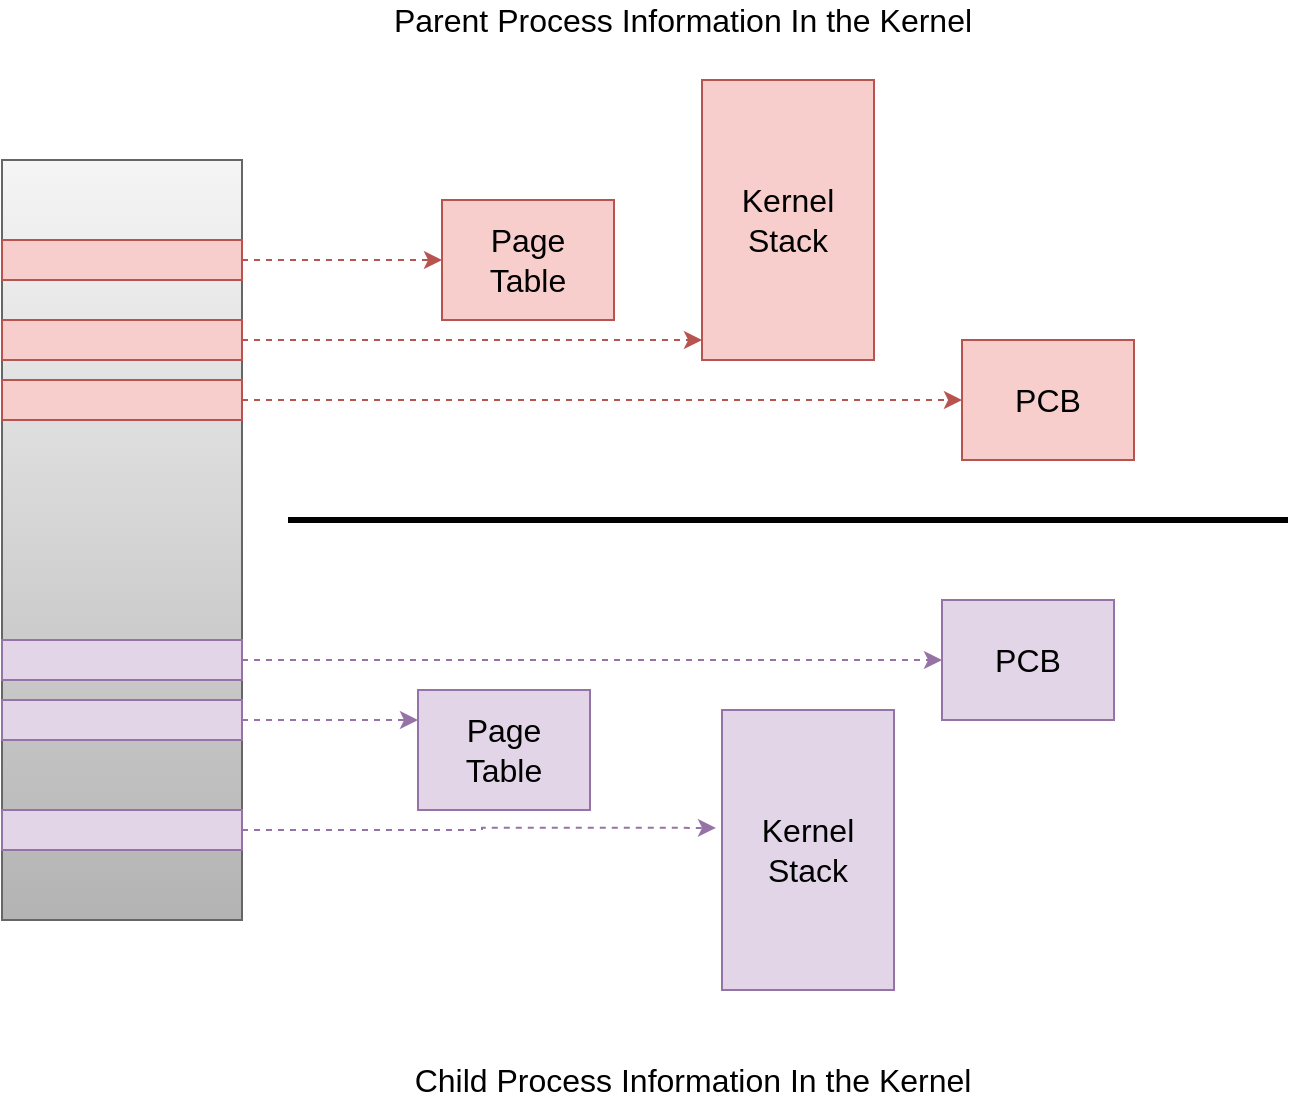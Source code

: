 <mxfile version="13.4.2" type="github">
  <diagram id="GdgfJNkPGug23kDMADjp" name="Page-1">
    <mxGraphModel dx="2066" dy="1154" grid="1" gridSize="10" guides="1" tooltips="1" connect="1" arrows="1" fold="1" page="1" pageScale="1" pageWidth="827" pageHeight="1169" math="0" shadow="0">
      <root>
        <mxCell id="0" />
        <mxCell id="1" parent="0" />
        <mxCell id="ajo63VWfuF_ObfIZbQrC-1" value="" style="rounded=0;whiteSpace=wrap;html=1;gradientColor=#b3b3b3;fillColor=#f5f5f5;strokeColor=#666666;" vertex="1" parent="1">
          <mxGeometry x="120" y="240" width="120" height="380" as="geometry" />
        </mxCell>
        <mxCell id="ajo63VWfuF_ObfIZbQrC-20" style="edgeStyle=orthogonalEdgeStyle;rounded=0;orthogonalLoop=1;jettySize=auto;html=1;entryX=0;entryY=0.5;entryDx=0;entryDy=0;dashed=1;fillColor=#f8cecc;strokeColor=#b85450;" edge="1" parent="1" source="ajo63VWfuF_ObfIZbQrC-2" target="ajo63VWfuF_ObfIZbQrC-8">
          <mxGeometry relative="1" as="geometry" />
        </mxCell>
        <mxCell id="ajo63VWfuF_ObfIZbQrC-2" value="" style="rounded=0;whiteSpace=wrap;html=1;fillColor=#f8cecc;strokeColor=#b85450;" vertex="1" parent="1">
          <mxGeometry x="120" y="280" width="120" height="20" as="geometry" />
        </mxCell>
        <mxCell id="ajo63VWfuF_ObfIZbQrC-21" style="edgeStyle=orthogonalEdgeStyle;rounded=0;orthogonalLoop=1;jettySize=auto;html=1;entryX=0;entryY=0.929;entryDx=0;entryDy=0;entryPerimeter=0;dashed=1;fillColor=#f8cecc;strokeColor=#b85450;" edge="1" parent="1" source="ajo63VWfuF_ObfIZbQrC-3" target="ajo63VWfuF_ObfIZbQrC-9">
          <mxGeometry relative="1" as="geometry" />
        </mxCell>
        <mxCell id="ajo63VWfuF_ObfIZbQrC-3" value="" style="rounded=0;whiteSpace=wrap;html=1;fillColor=#f8cecc;strokeColor=#b85450;" vertex="1" parent="1">
          <mxGeometry x="120" y="320" width="120" height="20" as="geometry" />
        </mxCell>
        <mxCell id="ajo63VWfuF_ObfIZbQrC-19" style="edgeStyle=orthogonalEdgeStyle;rounded=0;orthogonalLoop=1;jettySize=auto;html=1;dashed=1;fillColor=#f8cecc;strokeColor=#b85450;" edge="1" parent="1" source="ajo63VWfuF_ObfIZbQrC-4" target="ajo63VWfuF_ObfIZbQrC-10">
          <mxGeometry relative="1" as="geometry" />
        </mxCell>
        <mxCell id="ajo63VWfuF_ObfIZbQrC-4" value="" style="rounded=0;whiteSpace=wrap;html=1;fillColor=#f8cecc;strokeColor=#b85450;" vertex="1" parent="1">
          <mxGeometry x="120" y="350" width="120" height="20" as="geometry" />
        </mxCell>
        <mxCell id="ajo63VWfuF_ObfIZbQrC-22" style="edgeStyle=orthogonalEdgeStyle;rounded=0;orthogonalLoop=1;jettySize=auto;html=1;dashed=1;fillColor=#e1d5e7;strokeColor=#9673a6;" edge="1" parent="1" source="ajo63VWfuF_ObfIZbQrC-5" target="ajo63VWfuF_ObfIZbQrC-17">
          <mxGeometry relative="1" as="geometry" />
        </mxCell>
        <mxCell id="ajo63VWfuF_ObfIZbQrC-5" value="" style="rounded=0;whiteSpace=wrap;html=1;fillColor=#e1d5e7;strokeColor=#9673a6;" vertex="1" parent="1">
          <mxGeometry x="120" y="480" width="120" height="20" as="geometry" />
        </mxCell>
        <mxCell id="ajo63VWfuF_ObfIZbQrC-23" style="edgeStyle=orthogonalEdgeStyle;rounded=0;orthogonalLoop=1;jettySize=auto;html=1;entryX=0;entryY=0.25;entryDx=0;entryDy=0;dashed=1;fillColor=#e1d5e7;strokeColor=#9673a6;" edge="1" parent="1" source="ajo63VWfuF_ObfIZbQrC-6" target="ajo63VWfuF_ObfIZbQrC-15">
          <mxGeometry relative="1" as="geometry" />
        </mxCell>
        <mxCell id="ajo63VWfuF_ObfIZbQrC-6" value="" style="rounded=0;whiteSpace=wrap;html=1;fillColor=#e1d5e7;strokeColor=#9673a6;" vertex="1" parent="1">
          <mxGeometry x="120" y="510" width="120" height="20" as="geometry" />
        </mxCell>
        <mxCell id="ajo63VWfuF_ObfIZbQrC-24" style="edgeStyle=orthogonalEdgeStyle;rounded=0;orthogonalLoop=1;jettySize=auto;html=1;entryX=-0.035;entryY=0.421;entryDx=0;entryDy=0;entryPerimeter=0;dashed=1;fillColor=#e1d5e7;strokeColor=#9673a6;" edge="1" parent="1" source="ajo63VWfuF_ObfIZbQrC-7" target="ajo63VWfuF_ObfIZbQrC-16">
          <mxGeometry relative="1" as="geometry" />
        </mxCell>
        <mxCell id="ajo63VWfuF_ObfIZbQrC-7" value="" style="rounded=0;whiteSpace=wrap;html=1;fillColor=#e1d5e7;strokeColor=#9673a6;" vertex="1" parent="1">
          <mxGeometry x="120" y="565" width="120" height="20" as="geometry" />
        </mxCell>
        <mxCell id="ajo63VWfuF_ObfIZbQrC-8" value="&lt;font style=&quot;font-size: 16px&quot;&gt;Page&lt;br&gt;Table&lt;/font&gt;" style="rounded=0;whiteSpace=wrap;html=1;fillColor=#f8cecc;strokeColor=#b85450;" vertex="1" parent="1">
          <mxGeometry x="340" y="260" width="86" height="60" as="geometry" />
        </mxCell>
        <mxCell id="ajo63VWfuF_ObfIZbQrC-9" value="&lt;font style=&quot;font-size: 16px&quot;&gt;Kernel&lt;br&gt;Stack&lt;/font&gt;" style="rounded=0;whiteSpace=wrap;html=1;fillColor=#f8cecc;strokeColor=#b85450;" vertex="1" parent="1">
          <mxGeometry x="470" y="200" width="86" height="140" as="geometry" />
        </mxCell>
        <mxCell id="ajo63VWfuF_ObfIZbQrC-10" value="&lt;font style=&quot;font-size: 16px&quot;&gt;PCB&lt;/font&gt;" style="rounded=0;whiteSpace=wrap;html=1;fillColor=#f8cecc;strokeColor=#b85450;" vertex="1" parent="1">
          <mxGeometry x="600" y="330" width="86" height="60" as="geometry" />
        </mxCell>
        <mxCell id="ajo63VWfuF_ObfIZbQrC-15" value="&lt;font style=&quot;font-size: 16px&quot;&gt;Page&lt;br&gt;Table&lt;/font&gt;" style="rounded=0;whiteSpace=wrap;html=1;fillColor=#e1d5e7;strokeColor=#9673a6;" vertex="1" parent="1">
          <mxGeometry x="328" y="505" width="86" height="60" as="geometry" />
        </mxCell>
        <mxCell id="ajo63VWfuF_ObfIZbQrC-16" value="&lt;font style=&quot;font-size: 16px&quot;&gt;Kernel&lt;br&gt;Stack&lt;/font&gt;" style="rounded=0;whiteSpace=wrap;html=1;fillColor=#e1d5e7;strokeColor=#9673a6;" vertex="1" parent="1">
          <mxGeometry x="480" y="515" width="86" height="140" as="geometry" />
        </mxCell>
        <mxCell id="ajo63VWfuF_ObfIZbQrC-17" value="&lt;font style=&quot;font-size: 16px&quot;&gt;PCB&lt;/font&gt;" style="rounded=0;whiteSpace=wrap;html=1;fillColor=#e1d5e7;strokeColor=#9673a6;" vertex="1" parent="1">
          <mxGeometry x="590" y="460" width="86" height="60" as="geometry" />
        </mxCell>
        <mxCell id="2" value="&lt;font style=&quot;font-size: 16px&quot;&gt;Parent Process Information In the Kernel&lt;/font&gt;" style="text;html=1;align=center;verticalAlign=middle;resizable=0;points=[];autosize=1;" vertex="1" parent="1">
          <mxGeometry x="310" y="160" width="300" height="20" as="geometry" />
        </mxCell>
        <mxCell id="ajo63VWfuF_ObfIZbQrC-25" value="&lt;font style=&quot;font-size: 16px&quot;&gt;Child Process Information In the Kernel&lt;/font&gt;" style="text;html=1;align=center;verticalAlign=middle;resizable=0;points=[];autosize=1;" vertex="1" parent="1">
          <mxGeometry x="320" y="690" width="290" height="20" as="geometry" />
        </mxCell>
        <mxCell id="ajo63VWfuF_ObfIZbQrC-26" value="" style="endArrow=none;html=1;strokeWidth=3;" edge="1" parent="1">
          <mxGeometry width="50" height="50" relative="1" as="geometry">
            <mxPoint x="263" y="420" as="sourcePoint" />
            <mxPoint x="763" y="420" as="targetPoint" />
          </mxGeometry>
        </mxCell>
      </root>
    </mxGraphModel>
  </diagram>
</mxfile>
